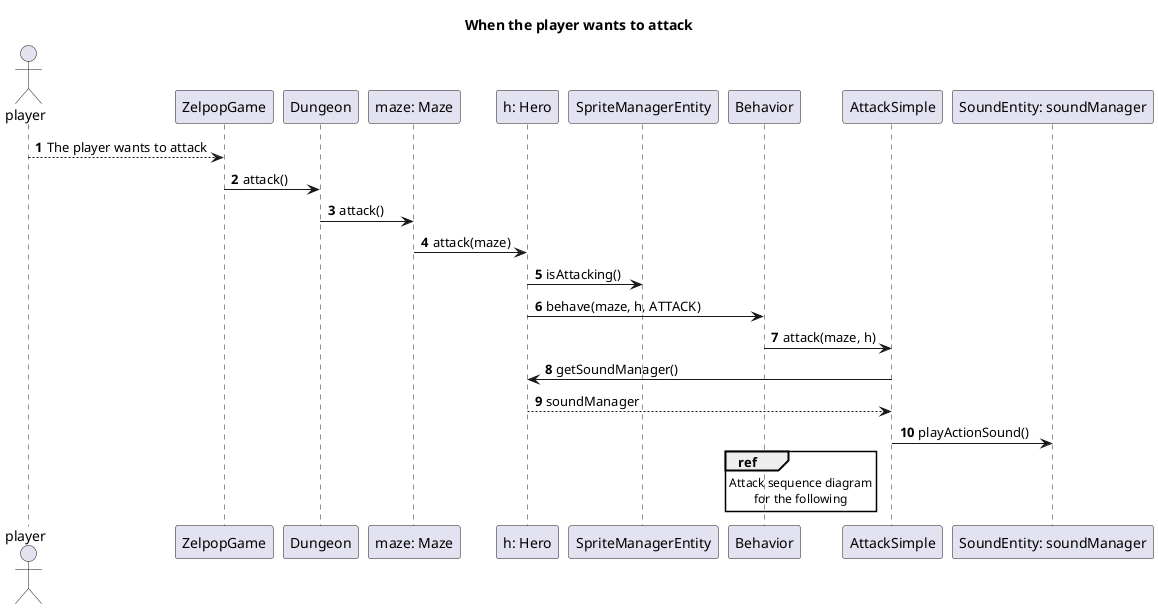 @startuml

title When the player wants to attack
autonumber

actor player

participant ZelpopGame as z
participant Dungeon as d
participant "maze: Maze" as m
participant "h: Hero" as h
participant "SpriteManagerEntity" as sme
participant Behavior as b
participant AttackSimple as as
participant "SoundEntity: soundManager" as s


player --> z: The player wants to attack

z -> d: attack()

d -> m: attack()

m -> h: attack(maze)

h -> sme: isAttacking()

h -> b: behave(maze, h, ATTACK)

b -> as: attack(maze, h)

as -> h: getSoundManager()

h --> as: soundManager

as -> s: playActionSound()

ref over b
    Attack sequence diagram
    for the following
end ref

@enduml